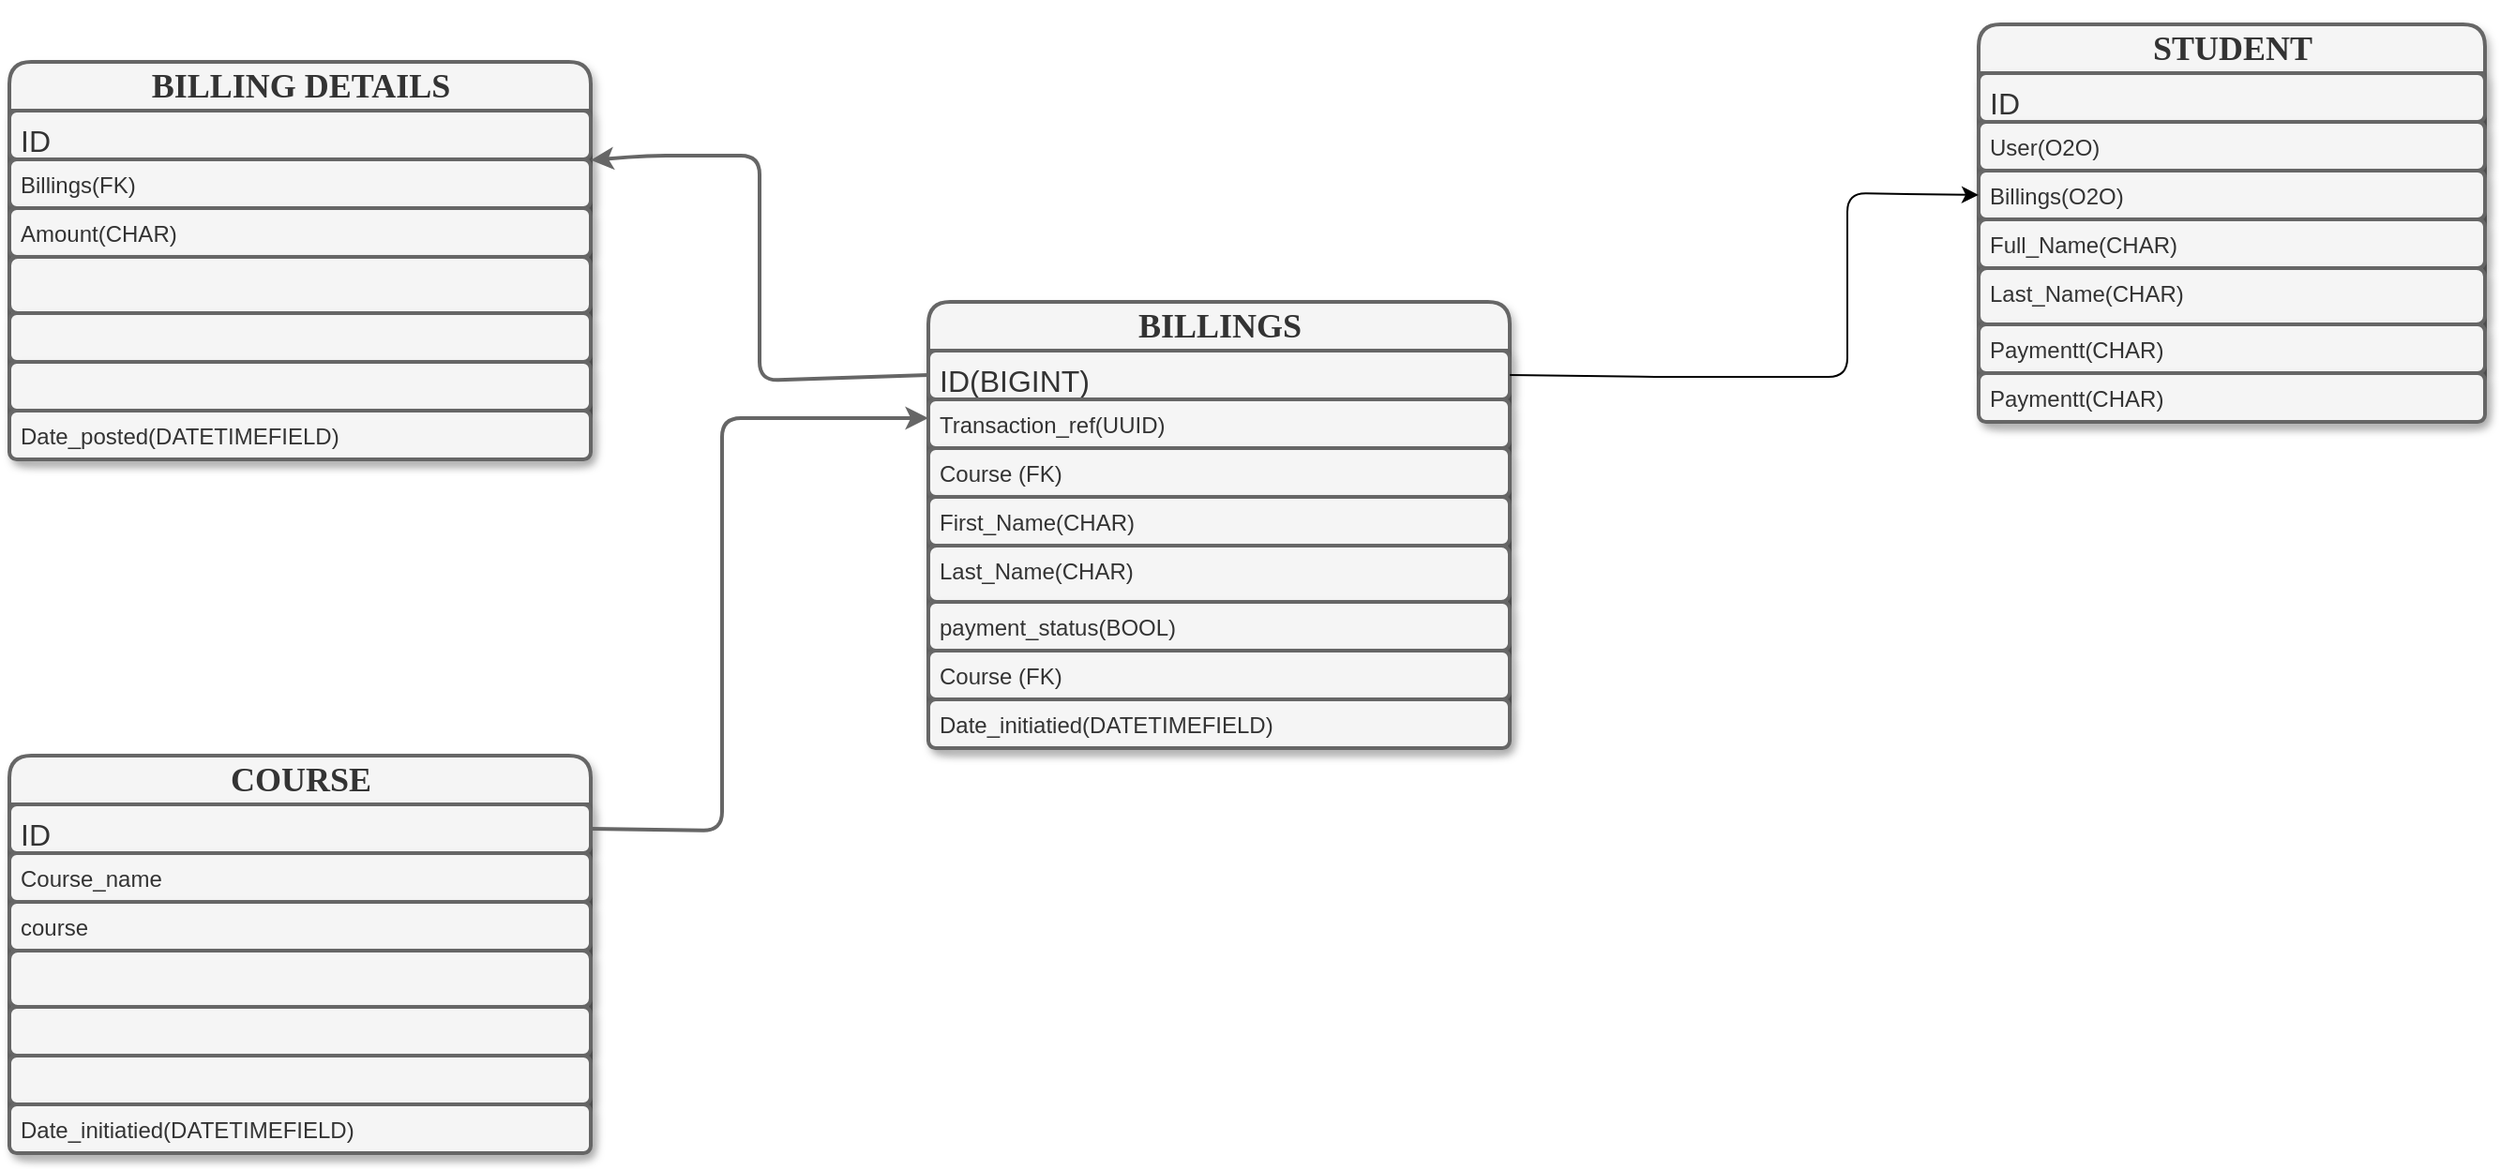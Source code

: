<mxfile>
    <diagram id="JUMgrkO84JXXlHcGVusN" name="Page-1">
        <mxGraphModel dx="1595" dy="800" grid="1" gridSize="10" guides="1" tooltips="1" connect="1" arrows="1" fold="1" page="1" pageScale="1" pageWidth="1169" pageHeight="827" math="0" shadow="0">
            <root>
                <mxCell id="0"/>
                <mxCell id="1" parent="0"/>
                <mxCell id="2" value="&lt;h2&gt;&lt;font face=&quot;Times New Roman&quot;&gt;BILLINGS&lt;/font&gt;&lt;/h2&gt;" style="swimlane;fontStyle=0;childLayout=stackLayout;horizontal=1;startSize=26;horizontalStack=0;resizeParent=1;resizeParentMax=0;resizeLast=0;collapsible=1;marginBottom=0;html=1;strokeWidth=2;rounded=1;shadow=1;swimlaneLine=1;strokeColor=#666666;fillColor=#f5f5f5;fontColor=#333333;" parent="1" vertex="1">
                    <mxGeometry x="320" y="308" width="310" height="238" as="geometry"/>
                </mxCell>
                <mxCell id="3" value="&lt;font size=&quot;3&quot;&gt;ID(BIGINT)&lt;/font&gt;" style="text;align=left;verticalAlign=top;spacingLeft=4;spacingRight=4;overflow=hidden;rotatable=0;points=[[0,0.5],[1,0.5]];portConstraint=eastwest;whiteSpace=wrap;html=1;strokeWidth=2;rounded=1;shadow=1;swimlaneLine=1;strokeColor=#666666;fillColor=#f5f5f5;fontColor=#333333;" parent="2" vertex="1">
                    <mxGeometry y="26" width="310" height="26" as="geometry"/>
                </mxCell>
                <mxCell id="43" value="Transaction_ref(UUID)" style="text;align=left;verticalAlign=top;spacingLeft=4;spacingRight=4;overflow=hidden;rotatable=0;points=[[0,0.5],[1,0.5]];portConstraint=eastwest;whiteSpace=wrap;html=1;strokeWidth=2;rounded=1;shadow=1;swimlaneLine=1;strokeColor=#666666;fillColor=#f5f5f5;fontColor=#333333;" vertex="1" parent="2">
                    <mxGeometry y="52" width="310" height="26" as="geometry"/>
                </mxCell>
                <mxCell id="4" value="Course (FK)" style="text;align=left;verticalAlign=top;spacingLeft=4;spacingRight=4;overflow=hidden;rotatable=0;points=[[0,0.5],[1,0.5]];portConstraint=eastwest;whiteSpace=wrap;html=1;strokeWidth=2;rounded=1;shadow=1;swimlaneLine=1;strokeColor=#666666;fillColor=#f5f5f5;fontColor=#333333;" parent="2" vertex="1">
                    <mxGeometry y="78" width="310" height="26" as="geometry"/>
                </mxCell>
                <mxCell id="5" value="First_Name(CHAR)" style="text;align=left;verticalAlign=top;spacingLeft=4;spacingRight=4;overflow=hidden;rotatable=0;points=[[0,0.5],[1,0.5]];portConstraint=eastwest;whiteSpace=wrap;html=1;strokeWidth=2;rounded=1;shadow=1;swimlaneLine=1;strokeColor=#666666;fillColor=#f5f5f5;fontColor=#333333;" parent="2" vertex="1">
                    <mxGeometry y="104" width="310" height="26" as="geometry"/>
                </mxCell>
                <mxCell id="10" value="Last_Name(CHAR)" style="text;align=left;verticalAlign=top;spacingLeft=4;spacingRight=4;overflow=hidden;rotatable=0;points=[[0,0.5],[1,0.5]];portConstraint=eastwest;whiteSpace=wrap;html=1;strokeWidth=2;rounded=1;shadow=1;swimlaneLine=1;strokeColor=#666666;fillColor=#f5f5f5;fontColor=#333333;" vertex="1" parent="2">
                    <mxGeometry y="130" width="310" height="30" as="geometry"/>
                </mxCell>
                <mxCell id="12" value="payment_status(BOOL)&amp;nbsp;" style="text;align=left;verticalAlign=top;spacingLeft=4;spacingRight=4;overflow=hidden;rotatable=0;points=[[0,0.5],[1,0.5]];portConstraint=eastwest;whiteSpace=wrap;html=1;strokeWidth=2;rounded=1;shadow=1;swimlaneLine=1;strokeColor=#666666;fillColor=#f5f5f5;fontColor=#333333;" vertex="1" parent="2">
                    <mxGeometry y="160" width="310" height="26" as="geometry"/>
                </mxCell>
                <mxCell id="44" value="Course (FK)" style="text;align=left;verticalAlign=top;spacingLeft=4;spacingRight=4;overflow=hidden;rotatable=0;points=[[0,0.5],[1,0.5]];portConstraint=eastwest;whiteSpace=wrap;html=1;strokeWidth=2;rounded=1;shadow=1;swimlaneLine=1;strokeColor=#666666;fillColor=#f5f5f5;fontColor=#333333;" vertex="1" parent="2">
                    <mxGeometry y="186" width="310" height="26" as="geometry"/>
                </mxCell>
                <mxCell id="21" value="Date_initiatied(DATETIMEFIELD)" style="text;align=left;verticalAlign=top;spacingLeft=4;spacingRight=4;overflow=hidden;rotatable=0;points=[[0,0.5],[1,0.5]];portConstraint=eastwest;whiteSpace=wrap;html=1;strokeWidth=2;rounded=1;shadow=1;swimlaneLine=1;strokeColor=#666666;fillColor=#f5f5f5;fontColor=#333333;" vertex="1" parent="2">
                    <mxGeometry y="212" width="310" height="26" as="geometry"/>
                </mxCell>
                <mxCell id="14" value="&lt;h2&gt;&lt;font face=&quot;Times New Roman&quot;&gt;STUDENT&lt;/font&gt;&lt;/h2&gt;" style="swimlane;fontStyle=0;childLayout=stackLayout;horizontal=1;startSize=26;fillColor=#f5f5f5;horizontalStack=0;resizeParent=1;resizeParentMax=0;resizeLast=0;collapsible=1;marginBottom=0;html=1;fontColor=#333333;strokeColor=#666666;fillStyle=solid;strokeWidth=2;rounded=1;shadow=1;" vertex="1" parent="1">
                    <mxGeometry x="880" y="160" width="270" height="212" as="geometry"/>
                </mxCell>
                <mxCell id="15" value="&lt;font size=&quot;3&quot;&gt;ID&lt;/font&gt;" style="text;strokeColor=#666666;fillColor=#f5f5f5;align=left;verticalAlign=top;spacingLeft=4;spacingRight=4;overflow=hidden;rotatable=0;points=[[0,0.5],[1,0.5]];portConstraint=eastwest;whiteSpace=wrap;html=1;fontColor=#333333;fillStyle=solid;strokeWidth=2;rounded=1;shadow=1;" vertex="1" parent="14">
                    <mxGeometry y="26" width="270" height="26" as="geometry"/>
                </mxCell>
                <mxCell id="22" value="User(O2O)" style="text;strokeColor=#666666;fillColor=#f5f5f5;align=left;verticalAlign=top;spacingLeft=4;spacingRight=4;overflow=hidden;rotatable=0;points=[[0,0.5],[1,0.5]];portConstraint=eastwest;whiteSpace=wrap;html=1;fontColor=#333333;fillStyle=solid;strokeWidth=2;rounded=1;shadow=1;" vertex="1" parent="14">
                    <mxGeometry y="52" width="270" height="26" as="geometry"/>
                </mxCell>
                <mxCell id="16" value="Billings(O2O)" style="text;strokeColor=#666666;fillColor=#f5f5f5;align=left;verticalAlign=top;spacingLeft=4;spacingRight=4;overflow=hidden;rotatable=0;points=[[0,0.5],[1,0.5]];portConstraint=eastwest;whiteSpace=wrap;html=1;fontColor=#333333;fillStyle=solid;strokeWidth=2;rounded=1;shadow=1;" vertex="1" parent="14">
                    <mxGeometry y="78" width="270" height="26" as="geometry"/>
                </mxCell>
                <mxCell id="17" value="Full_Name(CHAR)" style="text;strokeColor=#666666;fillColor=#f5f5f5;align=left;verticalAlign=top;spacingLeft=4;spacingRight=4;overflow=hidden;rotatable=0;points=[[0,0.5],[1,0.5]];portConstraint=eastwest;whiteSpace=wrap;html=1;fontColor=#333333;fillStyle=solid;strokeWidth=2;rounded=1;shadow=1;" vertex="1" parent="14">
                    <mxGeometry y="104" width="270" height="26" as="geometry"/>
                </mxCell>
                <mxCell id="18" value="Last_Name(CHAR)" style="text;strokeColor=#666666;fillColor=#f5f5f5;align=left;verticalAlign=top;spacingLeft=4;spacingRight=4;overflow=hidden;rotatable=0;points=[[0,0.5],[1,0.5]];portConstraint=eastwest;whiteSpace=wrap;html=1;fontColor=#333333;fillStyle=solid;strokeWidth=2;rounded=1;shadow=1;" vertex="1" parent="14">
                    <mxGeometry y="130" width="270" height="30" as="geometry"/>
                </mxCell>
                <mxCell id="19" value="Paymentt(CHAR)&lt;span style=&quot;color: rgba(0, 0, 0, 0); font-family: monospace; font-size: 0px;&quot;&gt;%3CmxGraphModel%3E%3Croot%3E%3CmxCell%20id%3D%220%22%2F%3E%3CmxCell%20id%3D%221%22%20parent%3D%220%22%2F%3E%3CmxCell%20id%3D%222%22%20value%3D%22First_Name(CHAR)%22%20style%3D%22text%3BstrokeColor%3Dnone%3BfillColor%3Dnone%3Balign%3Dleft%3BverticalAlign%3Dtop%3BspacingLeft%3D4%3BspacingRight%3D4%3Boverflow%3Dhidden%3Brotatable%3D0%3Bpoints%3D%5B%5B0%2C0.5%5D%2C%5B1%2C0.5%5D%5D%3BportConstraint%3Deastwest%3BwhiteSpace%3Dwrap%3Bhtml%3D1%3B%22%20vertex%3D%221%22%20parent%3D%221%22%3E%3CmxGeometry%20x%3D%22400%22%20y%3D%22228%22%20width%3D%22140%22%20height%3D%2226%22%20as%3D%22geometry%22%2F%3E%3C%2FmxCell%3E%3C%2Froot%3E%3C%2FmxGraphModel%3E&lt;/span&gt;" style="text;strokeColor=#666666;fillColor=#f5f5f5;align=left;verticalAlign=top;spacingLeft=4;spacingRight=4;overflow=hidden;rotatable=0;points=[[0,0.5],[1,0.5]];portConstraint=eastwest;whiteSpace=wrap;html=1;fontColor=#333333;fillStyle=solid;strokeWidth=2;rounded=1;shadow=1;" vertex="1" parent="14">
                    <mxGeometry y="160" width="270" height="26" as="geometry"/>
                </mxCell>
                <mxCell id="20" value="Paymentt(CHAR)&lt;span style=&quot;color: rgba(0, 0, 0, 0); font-family: monospace; font-size: 0px;&quot;&gt;%3CmxGraphModel%3E%3Croot%3E%3CmxCell%20id%3D%220%22%2F%3E%3CmxCell%20id%3D%221%22%20parent%3D%220%22%2F%3E%3CmxCell%20id%3D%222%22%20value%3D%22First_Name(CHAR)%22%20style%3D%22text%3BstrokeColor%3Dnone%3BfillColor%3Dnone%3Balign%3Dleft%3BverticalAlign%3Dtop%3BspacingLeft%3D4%3BspacingRight%3D4%3Boverflow%3Dhidden%3Brotatable%3D0%3Bpoints%3D%5B%5B0%2C0.5%5D%2C%5B1%2C0.5%5D%5D%3BportConstraint%3Deastwest%3BwhiteSpace%3Dwrap%3Bhtml%3D1%3B%22%20vertex%3D%221%22%20parent%3D%221%22%3E%3CmxGeometry%20x%3D%22400%22%20y%3D%22228%22%20width%3D%22140%22%20height%3D%2226%22%20as%3D%22geometry%22%2F%3E%3C%2FmxCell%3E%3C%2Froot%3E%3C%2FmxGraphModel%3E&lt;/span&gt;" style="text;strokeColor=#666666;fillColor=#f5f5f5;align=left;verticalAlign=top;spacingLeft=4;spacingRight=4;overflow=hidden;rotatable=0;points=[[0,0.5],[1,0.5]];portConstraint=eastwest;whiteSpace=wrap;html=1;fontColor=#333333;fillStyle=solid;strokeWidth=2;rounded=1;shadow=1;" vertex="1" parent="14">
                    <mxGeometry y="186" width="270" height="26" as="geometry"/>
                </mxCell>
                <mxCell id="24" style="edgeStyle=none;html=1;exitX=1;exitY=0.5;exitDx=0;exitDy=0;entryX=0;entryY=0.5;entryDx=0;entryDy=0;fontFamily=Times New Roman;fontSize=14;" edge="1" parent="1" source="3" target="16">
                    <mxGeometry relative="1" as="geometry">
                        <Array as="points">
                            <mxPoint x="710" y="348"/>
                            <mxPoint x="810" y="348"/>
                            <mxPoint x="810" y="250"/>
                        </Array>
                    </mxGeometry>
                </mxCell>
                <mxCell id="25" value="&lt;h2&gt;&lt;font face=&quot;Times New Roman&quot;&gt;BILLING DETAILS&lt;/font&gt;&lt;/h2&gt;" style="swimlane;fontStyle=0;childLayout=stackLayout;horizontal=1;startSize=26;horizontalStack=0;resizeParent=1;resizeParentMax=0;resizeLast=0;collapsible=1;marginBottom=0;html=1;strokeWidth=2;rounded=1;shadow=1;swimlaneLine=1;strokeColor=#666666;fillColor=#f5f5f5;fontColor=#333333;" vertex="1" parent="1">
                    <mxGeometry x="-170" y="180" width="310" height="212" as="geometry"/>
                </mxCell>
                <mxCell id="26" value="&lt;font size=&quot;3&quot;&gt;ID&lt;/font&gt;" style="text;align=left;verticalAlign=top;spacingLeft=4;spacingRight=4;overflow=hidden;rotatable=0;points=[[0,0.5],[1,0.5]];portConstraint=eastwest;whiteSpace=wrap;html=1;strokeWidth=2;rounded=1;shadow=1;swimlaneLine=1;strokeColor=#666666;fillColor=#f5f5f5;fontColor=#333333;" vertex="1" parent="25">
                    <mxGeometry y="26" width="310" height="26" as="geometry"/>
                </mxCell>
                <mxCell id="27" value="Billings(FK)" style="text;align=left;verticalAlign=top;spacingLeft=4;spacingRight=4;overflow=hidden;rotatable=0;points=[[0,0.5],[1,0.5]];portConstraint=eastwest;whiteSpace=wrap;html=1;strokeWidth=2;rounded=1;shadow=1;swimlaneLine=1;strokeColor=#666666;fillColor=#f5f5f5;fontColor=#333333;" vertex="1" parent="25">
                    <mxGeometry y="52" width="310" height="26" as="geometry"/>
                </mxCell>
                <mxCell id="28" value="Amount(CHAR)" style="text;align=left;verticalAlign=top;spacingLeft=4;spacingRight=4;overflow=hidden;rotatable=0;points=[[0,0.5],[1,0.5]];portConstraint=eastwest;whiteSpace=wrap;html=1;strokeWidth=2;rounded=1;shadow=1;swimlaneLine=1;strokeColor=#666666;fillColor=#f5f5f5;fontColor=#333333;" vertex="1" parent="25">
                    <mxGeometry y="78" width="310" height="26" as="geometry"/>
                </mxCell>
                <mxCell id="29" value="" style="text;align=left;verticalAlign=top;spacingLeft=4;spacingRight=4;overflow=hidden;rotatable=0;points=[[0,0.5],[1,0.5]];portConstraint=eastwest;whiteSpace=wrap;html=1;strokeWidth=2;rounded=1;shadow=1;swimlaneLine=1;strokeColor=#666666;fillColor=#f5f5f5;fontColor=#333333;" vertex="1" parent="25">
                    <mxGeometry y="104" width="310" height="30" as="geometry"/>
                </mxCell>
                <mxCell id="30" value="" style="text;align=left;verticalAlign=top;spacingLeft=4;spacingRight=4;overflow=hidden;rotatable=0;points=[[0,0.5],[1,0.5]];portConstraint=eastwest;whiteSpace=wrap;html=1;strokeWidth=2;rounded=1;shadow=1;swimlaneLine=1;strokeColor=#666666;fillColor=#f5f5f5;fontColor=#333333;" vertex="1" parent="25">
                    <mxGeometry y="134" width="310" height="26" as="geometry"/>
                </mxCell>
                <mxCell id="31" value="" style="text;align=left;verticalAlign=top;spacingLeft=4;spacingRight=4;overflow=hidden;rotatable=0;points=[[0,0.5],[1,0.5]];portConstraint=eastwest;whiteSpace=wrap;html=1;strokeWidth=2;rounded=1;shadow=1;swimlaneLine=1;strokeColor=#666666;fillColor=#f5f5f5;fontColor=#333333;" vertex="1" parent="25">
                    <mxGeometry y="160" width="310" height="26" as="geometry"/>
                </mxCell>
                <mxCell id="32" value="Date_posted(DATETIMEFIELD)" style="text;align=left;verticalAlign=top;spacingLeft=4;spacingRight=4;overflow=hidden;rotatable=0;points=[[0,0.5],[1,0.5]];portConstraint=eastwest;whiteSpace=wrap;html=1;strokeWidth=2;rounded=1;shadow=1;swimlaneLine=1;strokeColor=#666666;fillColor=#f5f5f5;fontColor=#333333;" vertex="1" parent="25">
                    <mxGeometry y="186" width="310" height="26" as="geometry"/>
                </mxCell>
                <mxCell id="33" style="edgeStyle=none;html=1;exitX=0;exitY=0.5;exitDx=0;exitDy=0;fontFamily=Times New Roman;fontSize=14;fontColor=#FFFFFF;strokeWidth=2;strokeColor=#666666;fillColor=#f5f5f5;" edge="1" parent="1" source="3" target="27">
                    <mxGeometry relative="1" as="geometry">
                        <mxPoint x="130" y="230" as="targetPoint"/>
                        <Array as="points">
                            <mxPoint x="230" y="350"/>
                            <mxPoint x="230" y="320"/>
                            <mxPoint x="230" y="230"/>
                            <mxPoint x="170" y="230"/>
                        </Array>
                    </mxGeometry>
                </mxCell>
                <mxCell id="34" value="&lt;h2&gt;&lt;font face=&quot;Times New Roman&quot;&gt;COURSE&lt;/font&gt;&lt;/h2&gt;" style="swimlane;fontStyle=0;childLayout=stackLayout;horizontal=1;startSize=26;horizontalStack=0;resizeParent=1;resizeParentMax=0;resizeLast=0;collapsible=1;marginBottom=0;html=1;strokeWidth=2;rounded=1;shadow=1;swimlaneLine=1;strokeColor=#666666;fillColor=#f5f5f5;fontColor=#333333;" vertex="1" parent="1">
                    <mxGeometry x="-170" y="550" width="310" height="212" as="geometry"/>
                </mxCell>
                <mxCell id="35" value="&lt;font size=&quot;3&quot;&gt;ID&lt;/font&gt;" style="text;align=left;verticalAlign=top;spacingLeft=4;spacingRight=4;overflow=hidden;rotatable=0;points=[[0,0.5],[1,0.5]];portConstraint=eastwest;whiteSpace=wrap;html=1;strokeWidth=2;rounded=1;shadow=1;swimlaneLine=1;strokeColor=#666666;fillColor=#f5f5f5;fontColor=#333333;" vertex="1" parent="34">
                    <mxGeometry y="26" width="310" height="26" as="geometry"/>
                </mxCell>
                <mxCell id="36" value="Course_name" style="text;align=left;verticalAlign=top;spacingLeft=4;spacingRight=4;overflow=hidden;rotatable=0;points=[[0,0.5],[1,0.5]];portConstraint=eastwest;whiteSpace=wrap;html=1;strokeWidth=2;rounded=1;shadow=1;swimlaneLine=1;strokeColor=#666666;fillColor=#f5f5f5;fontColor=#333333;" vertex="1" parent="34">
                    <mxGeometry y="52" width="310" height="26" as="geometry"/>
                </mxCell>
                <mxCell id="37" value="course" style="text;align=left;verticalAlign=top;spacingLeft=4;spacingRight=4;overflow=hidden;rotatable=0;points=[[0,0.5],[1,0.5]];portConstraint=eastwest;whiteSpace=wrap;html=1;strokeWidth=2;rounded=1;shadow=1;swimlaneLine=1;strokeColor=#666666;fillColor=#f5f5f5;fontColor=#333333;" vertex="1" parent="34">
                    <mxGeometry y="78" width="310" height="26" as="geometry"/>
                </mxCell>
                <mxCell id="38" value="" style="text;align=left;verticalAlign=top;spacingLeft=4;spacingRight=4;overflow=hidden;rotatable=0;points=[[0,0.5],[1,0.5]];portConstraint=eastwest;whiteSpace=wrap;html=1;strokeWidth=2;rounded=1;shadow=1;swimlaneLine=1;strokeColor=#666666;fillColor=#f5f5f5;fontColor=#333333;" vertex="1" parent="34">
                    <mxGeometry y="104" width="310" height="30" as="geometry"/>
                </mxCell>
                <mxCell id="39" value="" style="text;align=left;verticalAlign=top;spacingLeft=4;spacingRight=4;overflow=hidden;rotatable=0;points=[[0,0.5],[1,0.5]];portConstraint=eastwest;whiteSpace=wrap;html=1;strokeWidth=2;rounded=1;shadow=1;swimlaneLine=1;strokeColor=#666666;fillColor=#f5f5f5;fontColor=#333333;" vertex="1" parent="34">
                    <mxGeometry y="134" width="310" height="26" as="geometry"/>
                </mxCell>
                <mxCell id="40" value="" style="text;align=left;verticalAlign=top;spacingLeft=4;spacingRight=4;overflow=hidden;rotatable=0;points=[[0,0.5],[1,0.5]];portConstraint=eastwest;whiteSpace=wrap;html=1;strokeWidth=2;rounded=1;shadow=1;swimlaneLine=1;strokeColor=#666666;fillColor=#f5f5f5;fontColor=#333333;" vertex="1" parent="34">
                    <mxGeometry y="160" width="310" height="26" as="geometry"/>
                </mxCell>
                <mxCell id="41" value="Date_initiatied(DATETIMEFIELD)" style="text;align=left;verticalAlign=top;spacingLeft=4;spacingRight=4;overflow=hidden;rotatable=0;points=[[0,0.5],[1,0.5]];portConstraint=eastwest;whiteSpace=wrap;html=1;strokeWidth=2;rounded=1;shadow=1;swimlaneLine=1;strokeColor=#666666;fillColor=#f5f5f5;fontColor=#333333;" vertex="1" parent="34">
                    <mxGeometry y="186" width="310" height="26" as="geometry"/>
                </mxCell>
                <mxCell id="42" style="edgeStyle=none;html=1;exitX=1;exitY=0.5;exitDx=0;exitDy=0;fontFamily=Times New Roman;fontSize=14;fontColor=#FFFFFF;strokeWidth=2;strokeColor=#666666;fillColor=#f5f5f5;" edge="1" parent="1" source="35">
                    <mxGeometry relative="1" as="geometry">
                        <mxPoint x="320" y="370" as="targetPoint"/>
                        <Array as="points">
                            <mxPoint x="210" y="590"/>
                            <mxPoint x="210" y="370"/>
                        </Array>
                    </mxGeometry>
                </mxCell>
            </root>
        </mxGraphModel>
    </diagram>
</mxfile>